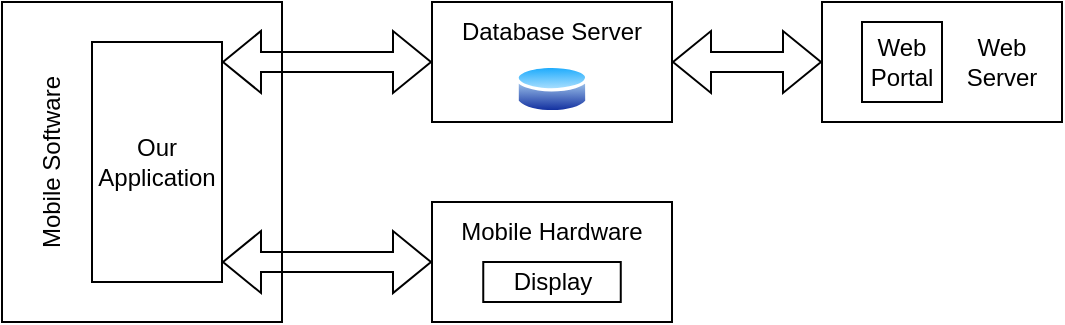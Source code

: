 <mxfile version="16.5.6" type="github">
  <diagram id="eWiKr_Y6b7LkwjcmDToQ" name="Page-1">
    <mxGraphModel dx="1038" dy="449" grid="1" gridSize="10" guides="1" tooltips="1" connect="1" arrows="1" fold="1" page="1" pageScale="1" pageWidth="850" pageHeight="1100" math="0" shadow="0">
      <root>
        <mxCell id="0" />
        <mxCell id="1" parent="0" />
        <mxCell id="Lq2ov6c_nmArk7rLVPFt-2" value="" style="rounded=0;whiteSpace=wrap;html=1;" vertex="1" parent="1">
          <mxGeometry x="160" y="200" width="140" height="160" as="geometry" />
        </mxCell>
        <mxCell id="Lq2ov6c_nmArk7rLVPFt-4" value="Mobile Software" style="text;html=1;strokeColor=none;fillColor=none;align=center;verticalAlign=middle;whiteSpace=wrap;rounded=0;rotation=-90;" vertex="1" parent="1">
          <mxGeometry x="130" y="265" width="110" height="30" as="geometry" />
        </mxCell>
        <mxCell id="Lq2ov6c_nmArk7rLVPFt-5" value="" style="rounded=0;whiteSpace=wrap;html=1;" vertex="1" parent="1">
          <mxGeometry x="375" y="200" width="120" height="60" as="geometry" />
        </mxCell>
        <mxCell id="Lq2ov6c_nmArk7rLVPFt-6" value="" style="aspect=fixed;perimeter=ellipsePerimeter;html=1;align=center;shadow=0;dashed=0;spacingTop=3;image;image=img/lib/active_directory/database.svg;" vertex="1" parent="1">
          <mxGeometry x="416.75" y="230" width="36.49" height="27" as="geometry" />
        </mxCell>
        <mxCell id="Lq2ov6c_nmArk7rLVPFt-7" value="Database Server" style="text;html=1;strokeColor=none;fillColor=none;align=center;verticalAlign=middle;whiteSpace=wrap;rounded=0;" vertex="1" parent="1">
          <mxGeometry x="380" y="200" width="110" height="30" as="geometry" />
        </mxCell>
        <mxCell id="Lq2ov6c_nmArk7rLVPFt-8" value="" style="rounded=0;whiteSpace=wrap;html=1;" vertex="1" parent="1">
          <mxGeometry x="570" y="200" width="120" height="60" as="geometry" />
        </mxCell>
        <mxCell id="Lq2ov6c_nmArk7rLVPFt-9" value="Web Portal" style="whiteSpace=wrap;html=1;aspect=fixed;" vertex="1" parent="1">
          <mxGeometry x="590" y="210" width="40" height="40" as="geometry" />
        </mxCell>
        <mxCell id="Lq2ov6c_nmArk7rLVPFt-10" value="Web Server" style="text;html=1;strokeColor=none;fillColor=none;align=center;verticalAlign=middle;whiteSpace=wrap;rounded=0;" vertex="1" parent="1">
          <mxGeometry x="630" y="215" width="60" height="30" as="geometry" />
        </mxCell>
        <mxCell id="Lq2ov6c_nmArk7rLVPFt-11" value="" style="shape=flexArrow;endArrow=classic;startArrow=classic;html=1;rounded=0;entryX=0;entryY=0.5;entryDx=0;entryDy=0;exitX=1;exitY=0.5;exitDx=0;exitDy=0;" edge="1" parent="1" source="Lq2ov6c_nmArk7rLVPFt-5" target="Lq2ov6c_nmArk7rLVPFt-8">
          <mxGeometry width="100" height="100" relative="1" as="geometry">
            <mxPoint x="370" y="290" as="sourcePoint" />
            <mxPoint x="470" y="190" as="targetPoint" />
          </mxGeometry>
        </mxCell>
        <mxCell id="Lq2ov6c_nmArk7rLVPFt-12" value="" style="shape=flexArrow;endArrow=classic;startArrow=classic;html=1;rounded=0;entryX=0;entryY=0.5;entryDx=0;entryDy=0;exitX=1;exitY=0.083;exitDx=0;exitDy=0;exitPerimeter=0;" edge="1" parent="1" source="Lq2ov6c_nmArk7rLVPFt-13" target="Lq2ov6c_nmArk7rLVPFt-5">
          <mxGeometry width="100" height="100" relative="1" as="geometry">
            <mxPoint x="330" y="260" as="sourcePoint" />
            <mxPoint x="350" y="260" as="targetPoint" />
          </mxGeometry>
        </mxCell>
        <mxCell id="Lq2ov6c_nmArk7rLVPFt-13" value="Our Application" style="rounded=0;whiteSpace=wrap;html=1;" vertex="1" parent="1">
          <mxGeometry x="205" y="220" width="65" height="120" as="geometry" />
        </mxCell>
        <mxCell id="Lq2ov6c_nmArk7rLVPFt-14" value="" style="rounded=0;whiteSpace=wrap;html=1;" vertex="1" parent="1">
          <mxGeometry x="375" y="300" width="120" height="60" as="geometry" />
        </mxCell>
        <mxCell id="Lq2ov6c_nmArk7rLVPFt-15" value="" style="shape=flexArrow;endArrow=classic;startArrow=classic;html=1;rounded=0;entryX=0;entryY=0.5;entryDx=0;entryDy=0;exitX=1;exitY=0.083;exitDx=0;exitDy=0;exitPerimeter=0;" edge="1" parent="1">
          <mxGeometry width="100" height="100" relative="1" as="geometry">
            <mxPoint x="270" y="330.0" as="sourcePoint" />
            <mxPoint x="375" y="330.04" as="targetPoint" />
          </mxGeometry>
        </mxCell>
        <mxCell id="Lq2ov6c_nmArk7rLVPFt-16" value="Display" style="rounded=0;whiteSpace=wrap;html=1;" vertex="1" parent="1">
          <mxGeometry x="400.63" y="330" width="68.75" height="20" as="geometry" />
        </mxCell>
        <mxCell id="Lq2ov6c_nmArk7rLVPFt-17" value="Mobile Hardware" style="text;html=1;strokeColor=none;fillColor=none;align=center;verticalAlign=middle;whiteSpace=wrap;rounded=0;" vertex="1" parent="1">
          <mxGeometry x="370" y="300" width="130" height="30" as="geometry" />
        </mxCell>
      </root>
    </mxGraphModel>
  </diagram>
</mxfile>
